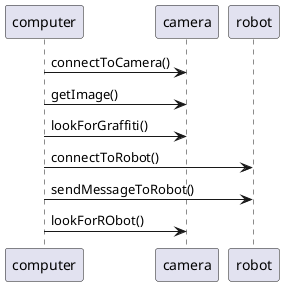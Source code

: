 @startuml
computer -> camera: connectToCamera()
computer -> camera: getImage()
computer -> camera: lookForGraffiti()
computer -> robot: connectToRobot()
computer -> robot: sendMessageToRobot()
computer -> camera: lookForRObot()
@enduml

